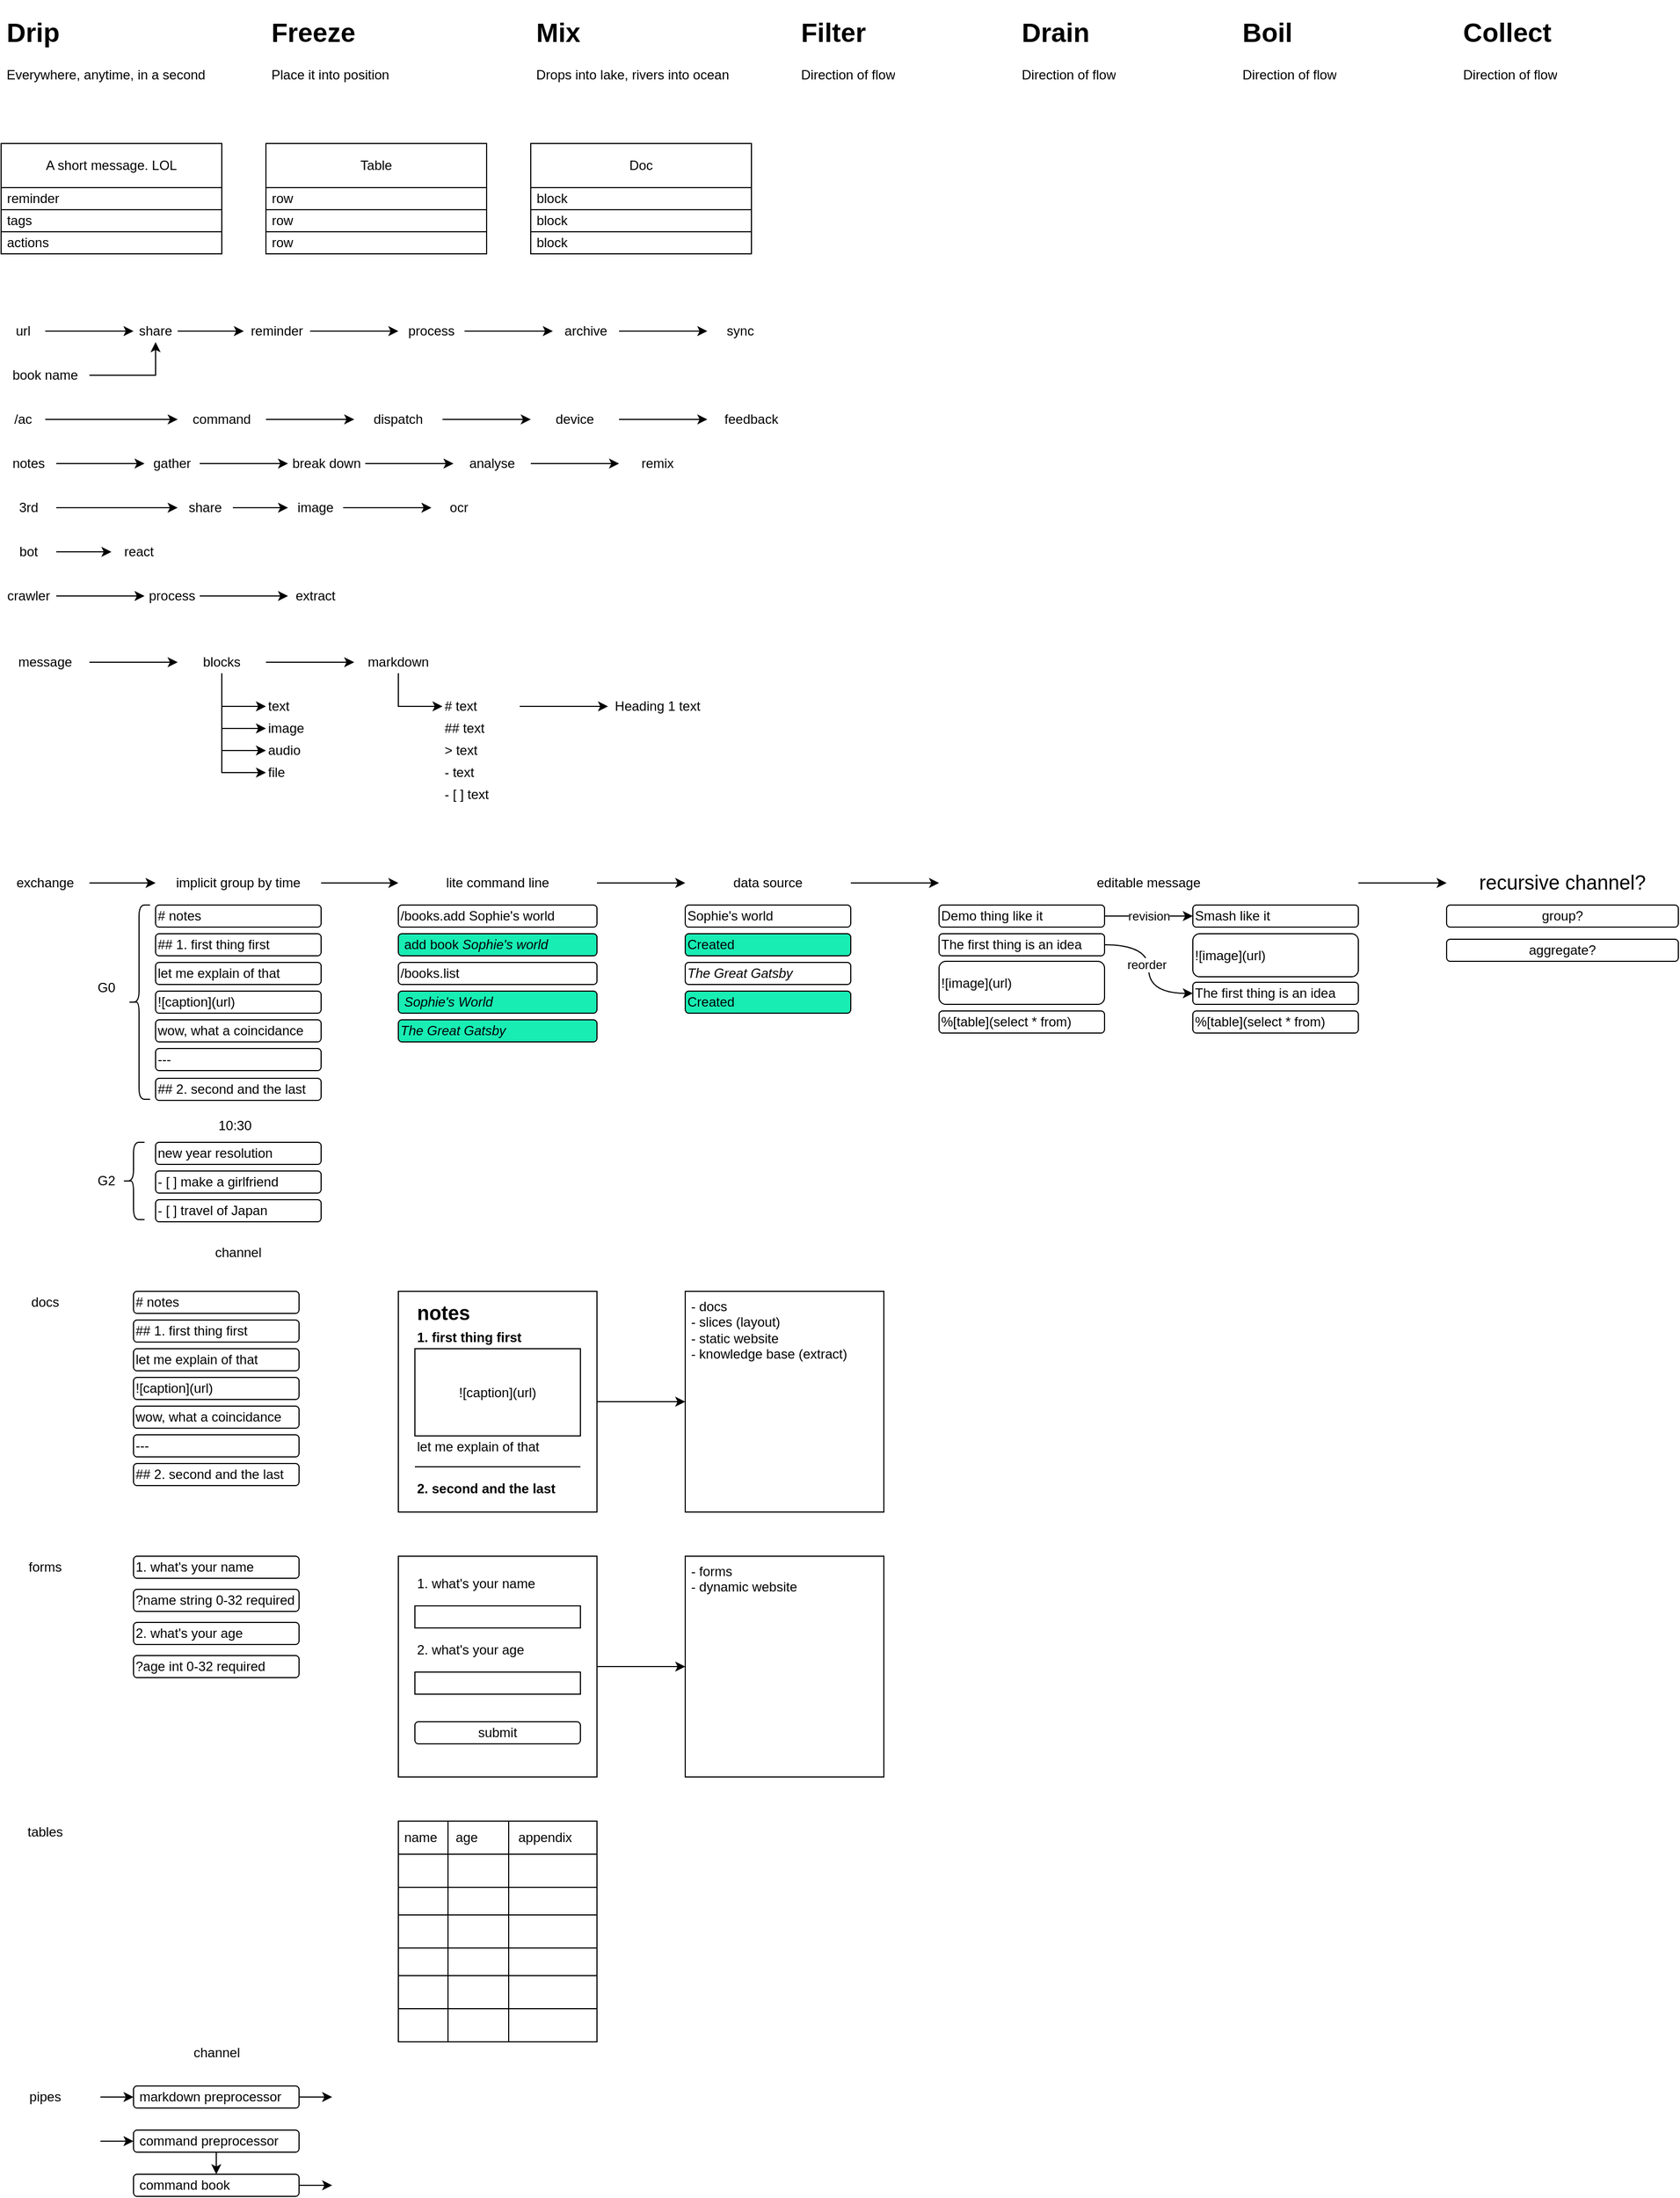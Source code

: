 <mxfile version="14.4.7" type="github">
  <diagram id="smtT8wupvltv7x-k8p_4" name="Page-1">
    <mxGraphModel dx="871" dy="509" grid="1" gridSize="10" guides="1" tooltips="1" connect="1" arrows="1" fold="1" page="0" pageScale="1" pageWidth="850" pageHeight="1100" math="0" shadow="0">
      <root>
        <mxCell id="0" />
        <mxCell id="1" parent="0" />
        <mxCell id="euIUzY9tBhmxN2oQmPMZ-3" value="&lt;h1&gt;Drip&lt;/h1&gt;&lt;p&gt;Everywhere, anytime, in a second&lt;/p&gt;" style="text;html=1;strokeColor=none;fillColor=none;spacing=5;spacingTop=-20;whiteSpace=wrap;overflow=hidden;rounded=0;" parent="1" vertex="1">
          <mxGeometry x="40" y="40" width="190" height="70" as="geometry" />
        </mxCell>
        <mxCell id="euIUzY9tBhmxN2oQmPMZ-4" value="A short message. LOL" style="rounded=0;whiteSpace=wrap;html=1;" parent="1" vertex="1">
          <mxGeometry x="40" y="160" width="200" height="40" as="geometry" />
        </mxCell>
        <mxCell id="euIUzY9tBhmxN2oQmPMZ-5" value="&amp;nbsp;reminder" style="rounded=0;whiteSpace=wrap;html=1;align=left;" parent="1" vertex="1">
          <mxGeometry x="40" y="200" width="200" height="20" as="geometry" />
        </mxCell>
        <mxCell id="euIUzY9tBhmxN2oQmPMZ-6" value="&amp;nbsp;tags" style="rounded=0;whiteSpace=wrap;html=1;align=left;" parent="1" vertex="1">
          <mxGeometry x="40" y="220" width="200" height="20" as="geometry" />
        </mxCell>
        <mxCell id="euIUzY9tBhmxN2oQmPMZ-7" value="&amp;nbsp;actions" style="rounded=0;whiteSpace=wrap;html=1;align=left;" parent="1" vertex="1">
          <mxGeometry x="40" y="240" width="200" height="20" as="geometry" />
        </mxCell>
        <mxCell id="euIUzY9tBhmxN2oQmPMZ-8" value="&lt;h1&gt;Freeze&lt;/h1&gt;&lt;p&gt;Place it into position&lt;/p&gt;" style="text;html=1;strokeColor=none;fillColor=none;spacing=5;spacingTop=-20;whiteSpace=wrap;overflow=hidden;rounded=0;" parent="1" vertex="1">
          <mxGeometry x="280" y="40" width="190" height="70" as="geometry" />
        </mxCell>
        <mxCell id="euIUzY9tBhmxN2oQmPMZ-9" value="Table" style="rounded=0;whiteSpace=wrap;html=1;" parent="1" vertex="1">
          <mxGeometry x="280" y="160" width="200" height="40" as="geometry" />
        </mxCell>
        <mxCell id="euIUzY9tBhmxN2oQmPMZ-10" value="&amp;nbsp;row" style="rounded=0;whiteSpace=wrap;html=1;align=left;" parent="1" vertex="1">
          <mxGeometry x="280" y="200" width="200" height="20" as="geometry" />
        </mxCell>
        <mxCell id="euIUzY9tBhmxN2oQmPMZ-11" value="&amp;nbsp;row" style="rounded=0;whiteSpace=wrap;html=1;align=left;" parent="1" vertex="1">
          <mxGeometry x="280" y="220" width="200" height="20" as="geometry" />
        </mxCell>
        <mxCell id="euIUzY9tBhmxN2oQmPMZ-12" value="&amp;nbsp;row" style="rounded=0;whiteSpace=wrap;html=1;align=left;" parent="1" vertex="1">
          <mxGeometry x="280" y="240" width="200" height="20" as="geometry" />
        </mxCell>
        <mxCell id="euIUzY9tBhmxN2oQmPMZ-13" value="&lt;h1&gt;Mix&lt;/h1&gt;&lt;p&gt;Drops into lake, rivers into ocean&lt;/p&gt;" style="text;html=1;strokeColor=none;fillColor=none;spacing=5;spacingTop=-20;whiteSpace=wrap;overflow=hidden;rounded=0;" parent="1" vertex="1">
          <mxGeometry x="520" y="40" width="190" height="70" as="geometry" />
        </mxCell>
        <mxCell id="euIUzY9tBhmxN2oQmPMZ-14" value="Doc" style="rounded=0;whiteSpace=wrap;html=1;" parent="1" vertex="1">
          <mxGeometry x="520" y="160" width="200" height="40" as="geometry" />
        </mxCell>
        <mxCell id="euIUzY9tBhmxN2oQmPMZ-15" value="&amp;nbsp;block" style="rounded=0;whiteSpace=wrap;html=1;align=left;" parent="1" vertex="1">
          <mxGeometry x="520" y="200" width="200" height="20" as="geometry" />
        </mxCell>
        <mxCell id="euIUzY9tBhmxN2oQmPMZ-16" value="&amp;nbsp;block" style="rounded=0;whiteSpace=wrap;html=1;align=left;" parent="1" vertex="1">
          <mxGeometry x="520" y="220" width="200" height="20" as="geometry" />
        </mxCell>
        <mxCell id="euIUzY9tBhmxN2oQmPMZ-17" value="&amp;nbsp;block" style="rounded=0;whiteSpace=wrap;html=1;align=left;" parent="1" vertex="1">
          <mxGeometry x="520" y="240" width="200" height="20" as="geometry" />
        </mxCell>
        <mxCell id="euIUzY9tBhmxN2oQmPMZ-18" value="&lt;h1&gt;Filter&lt;/h1&gt;&lt;p&gt;Direction of flow&lt;/p&gt;" style="text;html=1;strokeColor=none;fillColor=none;spacing=5;spacingTop=-20;whiteSpace=wrap;overflow=hidden;rounded=0;" parent="1" vertex="1">
          <mxGeometry x="760" y="40" width="190" height="70" as="geometry" />
        </mxCell>
        <mxCell id="euIUzY9tBhmxN2oQmPMZ-19" value="&lt;h1&gt;Boil&lt;/h1&gt;&lt;p&gt;Direction of flow&lt;/p&gt;" style="text;html=1;strokeColor=none;fillColor=none;spacing=5;spacingTop=-20;whiteSpace=wrap;overflow=hidden;rounded=0;" parent="1" vertex="1">
          <mxGeometry x="1160" y="40" width="190" height="70" as="geometry" />
        </mxCell>
        <mxCell id="euIUzY9tBhmxN2oQmPMZ-21" value="&lt;h1&gt;Collect&lt;/h1&gt;&lt;p&gt;Direction of flow&lt;/p&gt;" style="text;html=1;strokeColor=none;fillColor=none;spacing=5;spacingTop=-20;whiteSpace=wrap;overflow=hidden;rounded=0;" parent="1" vertex="1">
          <mxGeometry x="1360" y="40" width="190" height="70" as="geometry" />
        </mxCell>
        <mxCell id="euIUzY9tBhmxN2oQmPMZ-22" value="&lt;h1&gt;Drain&lt;/h1&gt;&lt;p&gt;Direction of flow&lt;/p&gt;" style="text;html=1;strokeColor=none;fillColor=none;spacing=5;spacingTop=-20;whiteSpace=wrap;overflow=hidden;rounded=0;" parent="1" vertex="1">
          <mxGeometry x="960" y="40" width="190" height="70" as="geometry" />
        </mxCell>
        <mxCell id="euIUzY9tBhmxN2oQmPMZ-25" value="" style="edgeStyle=orthogonalEdgeStyle;rounded=0;orthogonalLoop=1;jettySize=auto;html=1;" parent="1" source="euIUzY9tBhmxN2oQmPMZ-23" target="euIUzY9tBhmxN2oQmPMZ-24" edge="1">
          <mxGeometry relative="1" as="geometry" />
        </mxCell>
        <mxCell id="euIUzY9tBhmxN2oQmPMZ-23" value="url" style="text;html=1;strokeColor=none;fillColor=none;align=center;verticalAlign=middle;whiteSpace=wrap;rounded=0;" parent="1" vertex="1">
          <mxGeometry x="40" y="320" width="40" height="20" as="geometry" />
        </mxCell>
        <mxCell id="euIUzY9tBhmxN2oQmPMZ-27" value="" style="edgeStyle=orthogonalEdgeStyle;rounded=0;orthogonalLoop=1;jettySize=auto;html=1;" parent="1" source="euIUzY9tBhmxN2oQmPMZ-24" target="euIUzY9tBhmxN2oQmPMZ-26" edge="1">
          <mxGeometry relative="1" as="geometry" />
        </mxCell>
        <mxCell id="euIUzY9tBhmxN2oQmPMZ-24" value="share" style="text;html=1;strokeColor=none;fillColor=none;align=center;verticalAlign=middle;whiteSpace=wrap;rounded=0;" parent="1" vertex="1">
          <mxGeometry x="160" y="320" width="40" height="20" as="geometry" />
        </mxCell>
        <mxCell id="euIUzY9tBhmxN2oQmPMZ-31" value="" style="edgeStyle=orthogonalEdgeStyle;rounded=0;orthogonalLoop=1;jettySize=auto;html=1;" parent="1" source="euIUzY9tBhmxN2oQmPMZ-26" target="euIUzY9tBhmxN2oQmPMZ-30" edge="1">
          <mxGeometry relative="1" as="geometry" />
        </mxCell>
        <mxCell id="euIUzY9tBhmxN2oQmPMZ-26" value="reminder" style="text;html=1;strokeColor=none;fillColor=none;align=center;verticalAlign=middle;whiteSpace=wrap;rounded=0;" parent="1" vertex="1">
          <mxGeometry x="260" y="320" width="60" height="20" as="geometry" />
        </mxCell>
        <mxCell id="euIUzY9tBhmxN2oQmPMZ-33" value="" style="edgeStyle=orthogonalEdgeStyle;rounded=0;orthogonalLoop=1;jettySize=auto;html=1;" parent="1" source="euIUzY9tBhmxN2oQmPMZ-30" target="euIUzY9tBhmxN2oQmPMZ-32" edge="1">
          <mxGeometry relative="1" as="geometry" />
        </mxCell>
        <mxCell id="euIUzY9tBhmxN2oQmPMZ-30" value="process" style="text;html=1;strokeColor=none;fillColor=none;align=center;verticalAlign=middle;whiteSpace=wrap;rounded=0;" parent="1" vertex="1">
          <mxGeometry x="400" y="320" width="60" height="20" as="geometry" />
        </mxCell>
        <mxCell id="euIUzY9tBhmxN2oQmPMZ-35" value="" style="edgeStyle=orthogonalEdgeStyle;rounded=0;orthogonalLoop=1;jettySize=auto;html=1;" parent="1" source="euIUzY9tBhmxN2oQmPMZ-32" target="euIUzY9tBhmxN2oQmPMZ-34" edge="1">
          <mxGeometry relative="1" as="geometry" />
        </mxCell>
        <mxCell id="euIUzY9tBhmxN2oQmPMZ-32" value="archive" style="text;html=1;strokeColor=none;fillColor=none;align=center;verticalAlign=middle;whiteSpace=wrap;rounded=0;" parent="1" vertex="1">
          <mxGeometry x="540" y="320" width="60" height="20" as="geometry" />
        </mxCell>
        <mxCell id="euIUzY9tBhmxN2oQmPMZ-34" value="sync" style="text;html=1;strokeColor=none;fillColor=none;align=center;verticalAlign=middle;whiteSpace=wrap;rounded=0;" parent="1" vertex="1">
          <mxGeometry x="680" y="320" width="60" height="20" as="geometry" />
        </mxCell>
        <mxCell id="euIUzY9tBhmxN2oQmPMZ-37" value="" style="edgeStyle=orthogonalEdgeStyle;rounded=0;orthogonalLoop=1;jettySize=auto;html=1;" parent="1" source="euIUzY9tBhmxN2oQmPMZ-36" target="euIUzY9tBhmxN2oQmPMZ-24" edge="1">
          <mxGeometry relative="1" as="geometry" />
        </mxCell>
        <mxCell id="euIUzY9tBhmxN2oQmPMZ-36" value="book name" style="text;html=1;strokeColor=none;fillColor=none;align=center;verticalAlign=middle;whiteSpace=wrap;rounded=0;" parent="1" vertex="1">
          <mxGeometry x="40" y="360" width="80" height="20" as="geometry" />
        </mxCell>
        <mxCell id="euIUzY9tBhmxN2oQmPMZ-40" value="" style="edgeStyle=orthogonalEdgeStyle;rounded=0;orthogonalLoop=1;jettySize=auto;html=1;" parent="1" source="euIUzY9tBhmxN2oQmPMZ-38" target="euIUzY9tBhmxN2oQmPMZ-39" edge="1">
          <mxGeometry relative="1" as="geometry" />
        </mxCell>
        <mxCell id="euIUzY9tBhmxN2oQmPMZ-38" value="/ac" style="text;html=1;strokeColor=none;fillColor=none;align=center;verticalAlign=middle;whiteSpace=wrap;rounded=0;" parent="1" vertex="1">
          <mxGeometry x="40" y="400" width="40" height="20" as="geometry" />
        </mxCell>
        <mxCell id="euIUzY9tBhmxN2oQmPMZ-42" value="" style="edgeStyle=orthogonalEdgeStyle;rounded=0;orthogonalLoop=1;jettySize=auto;html=1;" parent="1" source="euIUzY9tBhmxN2oQmPMZ-39" target="euIUzY9tBhmxN2oQmPMZ-41" edge="1">
          <mxGeometry relative="1" as="geometry" />
        </mxCell>
        <mxCell id="euIUzY9tBhmxN2oQmPMZ-39" value="command" style="text;html=1;strokeColor=none;fillColor=none;align=center;verticalAlign=middle;whiteSpace=wrap;rounded=0;" parent="1" vertex="1">
          <mxGeometry x="200" y="400" width="80" height="20" as="geometry" />
        </mxCell>
        <mxCell id="euIUzY9tBhmxN2oQmPMZ-44" value="" style="edgeStyle=orthogonalEdgeStyle;rounded=0;orthogonalLoop=1;jettySize=auto;html=1;" parent="1" source="euIUzY9tBhmxN2oQmPMZ-41" target="euIUzY9tBhmxN2oQmPMZ-43" edge="1">
          <mxGeometry relative="1" as="geometry" />
        </mxCell>
        <mxCell id="euIUzY9tBhmxN2oQmPMZ-41" value="dispatch" style="text;html=1;strokeColor=none;fillColor=none;align=center;verticalAlign=middle;whiteSpace=wrap;rounded=0;" parent="1" vertex="1">
          <mxGeometry x="360" y="400" width="80" height="20" as="geometry" />
        </mxCell>
        <mxCell id="euIUzY9tBhmxN2oQmPMZ-46" value="" style="edgeStyle=orthogonalEdgeStyle;rounded=0;orthogonalLoop=1;jettySize=auto;html=1;" parent="1" source="euIUzY9tBhmxN2oQmPMZ-43" target="euIUzY9tBhmxN2oQmPMZ-45" edge="1">
          <mxGeometry relative="1" as="geometry" />
        </mxCell>
        <mxCell id="euIUzY9tBhmxN2oQmPMZ-43" value="device" style="text;html=1;strokeColor=none;fillColor=none;align=center;verticalAlign=middle;whiteSpace=wrap;rounded=0;" parent="1" vertex="1">
          <mxGeometry x="520" y="400" width="80" height="20" as="geometry" />
        </mxCell>
        <mxCell id="euIUzY9tBhmxN2oQmPMZ-45" value="feedback" style="text;html=1;strokeColor=none;fillColor=none;align=center;verticalAlign=middle;whiteSpace=wrap;rounded=0;" parent="1" vertex="1">
          <mxGeometry x="680" y="400" width="80" height="20" as="geometry" />
        </mxCell>
        <mxCell id="euIUzY9tBhmxN2oQmPMZ-49" value="" style="edgeStyle=orthogonalEdgeStyle;rounded=0;orthogonalLoop=1;jettySize=auto;html=1;" parent="1" source="euIUzY9tBhmxN2oQmPMZ-47" target="euIUzY9tBhmxN2oQmPMZ-48" edge="1">
          <mxGeometry relative="1" as="geometry" />
        </mxCell>
        <mxCell id="euIUzY9tBhmxN2oQmPMZ-47" value="notes" style="text;html=1;strokeColor=none;fillColor=none;align=center;verticalAlign=middle;whiteSpace=wrap;rounded=0;" parent="1" vertex="1">
          <mxGeometry x="40" y="440" width="50" height="20" as="geometry" />
        </mxCell>
        <mxCell id="euIUzY9tBhmxN2oQmPMZ-51" value="" style="edgeStyle=orthogonalEdgeStyle;rounded=0;orthogonalLoop=1;jettySize=auto;html=1;" parent="1" source="euIUzY9tBhmxN2oQmPMZ-48" target="euIUzY9tBhmxN2oQmPMZ-50" edge="1">
          <mxGeometry relative="1" as="geometry" />
        </mxCell>
        <mxCell id="euIUzY9tBhmxN2oQmPMZ-48" value="gather" style="text;html=1;strokeColor=none;fillColor=none;align=center;verticalAlign=middle;whiteSpace=wrap;rounded=0;" parent="1" vertex="1">
          <mxGeometry x="170" y="440" width="50" height="20" as="geometry" />
        </mxCell>
        <mxCell id="euIUzY9tBhmxN2oQmPMZ-53" value="" style="edgeStyle=orthogonalEdgeStyle;rounded=0;orthogonalLoop=1;jettySize=auto;html=1;" parent="1" source="euIUzY9tBhmxN2oQmPMZ-50" target="euIUzY9tBhmxN2oQmPMZ-52" edge="1">
          <mxGeometry relative="1" as="geometry" />
        </mxCell>
        <mxCell id="euIUzY9tBhmxN2oQmPMZ-50" value="break down" style="text;html=1;strokeColor=none;fillColor=none;align=center;verticalAlign=middle;whiteSpace=wrap;rounded=0;" parent="1" vertex="1">
          <mxGeometry x="300" y="440" width="70" height="20" as="geometry" />
        </mxCell>
        <mxCell id="euIUzY9tBhmxN2oQmPMZ-55" value="" style="edgeStyle=orthogonalEdgeStyle;rounded=0;orthogonalLoop=1;jettySize=auto;html=1;" parent="1" source="euIUzY9tBhmxN2oQmPMZ-52" target="euIUzY9tBhmxN2oQmPMZ-54" edge="1">
          <mxGeometry relative="1" as="geometry" />
        </mxCell>
        <mxCell id="euIUzY9tBhmxN2oQmPMZ-52" value="analyse" style="text;html=1;strokeColor=none;fillColor=none;align=center;verticalAlign=middle;whiteSpace=wrap;rounded=0;" parent="1" vertex="1">
          <mxGeometry x="450" y="440" width="70" height="20" as="geometry" />
        </mxCell>
        <mxCell id="euIUzY9tBhmxN2oQmPMZ-54" value="remix" style="text;html=1;strokeColor=none;fillColor=none;align=center;verticalAlign=middle;whiteSpace=wrap;rounded=0;" parent="1" vertex="1">
          <mxGeometry x="600" y="440" width="70" height="20" as="geometry" />
        </mxCell>
        <mxCell id="euIUzY9tBhmxN2oQmPMZ-58" value="" style="edgeStyle=orthogonalEdgeStyle;rounded=0;orthogonalLoop=1;jettySize=auto;html=1;" parent="1" source="euIUzY9tBhmxN2oQmPMZ-56" target="euIUzY9tBhmxN2oQmPMZ-57" edge="1">
          <mxGeometry relative="1" as="geometry" />
        </mxCell>
        <mxCell id="euIUzY9tBhmxN2oQmPMZ-56" value="3rd" style="text;html=1;strokeColor=none;fillColor=none;align=center;verticalAlign=middle;whiteSpace=wrap;rounded=0;" parent="1" vertex="1">
          <mxGeometry x="40" y="480" width="50" height="20" as="geometry" />
        </mxCell>
        <mxCell id="euIUzY9tBhmxN2oQmPMZ-60" value="" style="edgeStyle=orthogonalEdgeStyle;rounded=0;orthogonalLoop=1;jettySize=auto;html=1;" parent="1" source="euIUzY9tBhmxN2oQmPMZ-57" target="euIUzY9tBhmxN2oQmPMZ-59" edge="1">
          <mxGeometry relative="1" as="geometry" />
        </mxCell>
        <mxCell id="euIUzY9tBhmxN2oQmPMZ-57" value="share" style="text;html=1;strokeColor=none;fillColor=none;align=center;verticalAlign=middle;whiteSpace=wrap;rounded=0;" parent="1" vertex="1">
          <mxGeometry x="200" y="480" width="50" height="20" as="geometry" />
        </mxCell>
        <mxCell id="euIUzY9tBhmxN2oQmPMZ-62" value="" style="edgeStyle=orthogonalEdgeStyle;rounded=0;orthogonalLoop=1;jettySize=auto;html=1;" parent="1" source="euIUzY9tBhmxN2oQmPMZ-59" target="euIUzY9tBhmxN2oQmPMZ-61" edge="1">
          <mxGeometry relative="1" as="geometry" />
        </mxCell>
        <mxCell id="euIUzY9tBhmxN2oQmPMZ-59" value="image" style="text;html=1;strokeColor=none;fillColor=none;align=center;verticalAlign=middle;whiteSpace=wrap;rounded=0;" parent="1" vertex="1">
          <mxGeometry x="300" y="480" width="50" height="20" as="geometry" />
        </mxCell>
        <mxCell id="euIUzY9tBhmxN2oQmPMZ-61" value="ocr" style="text;html=1;strokeColor=none;fillColor=none;align=center;verticalAlign=middle;whiteSpace=wrap;rounded=0;" parent="1" vertex="1">
          <mxGeometry x="430" y="480" width="50" height="20" as="geometry" />
        </mxCell>
        <mxCell id="euIUzY9tBhmxN2oQmPMZ-67" value="" style="edgeStyle=orthogonalEdgeStyle;rounded=0;orthogonalLoop=1;jettySize=auto;html=1;" parent="1" source="euIUzY9tBhmxN2oQmPMZ-63" target="euIUzY9tBhmxN2oQmPMZ-66" edge="1">
          <mxGeometry relative="1" as="geometry" />
        </mxCell>
        <mxCell id="euIUzY9tBhmxN2oQmPMZ-63" value="bot" style="text;html=1;strokeColor=none;fillColor=none;align=center;verticalAlign=middle;whiteSpace=wrap;rounded=0;" parent="1" vertex="1">
          <mxGeometry x="40" y="520" width="50" height="20" as="geometry" />
        </mxCell>
        <mxCell id="euIUzY9tBhmxN2oQmPMZ-66" value="react" style="text;html=1;strokeColor=none;fillColor=none;align=center;verticalAlign=middle;whiteSpace=wrap;rounded=0;" parent="1" vertex="1">
          <mxGeometry x="140" y="520" width="50" height="20" as="geometry" />
        </mxCell>
        <mxCell id="euIUzY9tBhmxN2oQmPMZ-73" value="" style="edgeStyle=orthogonalEdgeStyle;rounded=0;orthogonalLoop=1;jettySize=auto;html=1;" parent="1" source="euIUzY9tBhmxN2oQmPMZ-71" target="euIUzY9tBhmxN2oQmPMZ-72" edge="1">
          <mxGeometry relative="1" as="geometry" />
        </mxCell>
        <mxCell id="euIUzY9tBhmxN2oQmPMZ-71" value="crawler" style="text;html=1;strokeColor=none;fillColor=none;align=center;verticalAlign=middle;whiteSpace=wrap;rounded=0;" parent="1" vertex="1">
          <mxGeometry x="40" y="560" width="50" height="20" as="geometry" />
        </mxCell>
        <mxCell id="euIUzY9tBhmxN2oQmPMZ-75" value="" style="edgeStyle=orthogonalEdgeStyle;rounded=0;orthogonalLoop=1;jettySize=auto;html=1;" parent="1" source="euIUzY9tBhmxN2oQmPMZ-72" target="euIUzY9tBhmxN2oQmPMZ-74" edge="1">
          <mxGeometry relative="1" as="geometry" />
        </mxCell>
        <mxCell id="euIUzY9tBhmxN2oQmPMZ-72" value="process" style="text;html=1;strokeColor=none;fillColor=none;align=center;verticalAlign=middle;whiteSpace=wrap;rounded=0;" parent="1" vertex="1">
          <mxGeometry x="170" y="560" width="50" height="20" as="geometry" />
        </mxCell>
        <mxCell id="euIUzY9tBhmxN2oQmPMZ-74" value="extract" style="text;html=1;strokeColor=none;fillColor=none;align=center;verticalAlign=middle;whiteSpace=wrap;rounded=0;" parent="1" vertex="1">
          <mxGeometry x="300" y="560" width="50" height="20" as="geometry" />
        </mxCell>
        <mxCell id="hIb05p2mT3cbretoBD5p-4" value="" style="edgeStyle=orthogonalEdgeStyle;rounded=0;orthogonalLoop=1;jettySize=auto;html=1;" edge="1" parent="1" source="hIb05p2mT3cbretoBD5p-1" target="hIb05p2mT3cbretoBD5p-3">
          <mxGeometry relative="1" as="geometry" />
        </mxCell>
        <mxCell id="hIb05p2mT3cbretoBD5p-1" value="message" style="text;html=1;strokeColor=none;fillColor=none;align=center;verticalAlign=middle;whiteSpace=wrap;rounded=0;" vertex="1" parent="1">
          <mxGeometry x="40" y="620" width="80" height="20" as="geometry" />
        </mxCell>
        <mxCell id="hIb05p2mT3cbretoBD5p-8" value="" style="edgeStyle=orthogonalEdgeStyle;rounded=0;orthogonalLoop=1;jettySize=auto;html=1;" edge="1" parent="1" source="hIb05p2mT3cbretoBD5p-3" target="hIb05p2mT3cbretoBD5p-7">
          <mxGeometry relative="1" as="geometry" />
        </mxCell>
        <mxCell id="hIb05p2mT3cbretoBD5p-14" style="edgeStyle=orthogonalEdgeStyle;rounded=0;orthogonalLoop=1;jettySize=auto;html=1;exitX=0.5;exitY=1;exitDx=0;exitDy=0;entryX=0;entryY=0.5;entryDx=0;entryDy=0;" edge="1" parent="1" source="hIb05p2mT3cbretoBD5p-3" target="hIb05p2mT3cbretoBD5p-5">
          <mxGeometry relative="1" as="geometry" />
        </mxCell>
        <mxCell id="hIb05p2mT3cbretoBD5p-15" style="edgeStyle=orthogonalEdgeStyle;rounded=0;orthogonalLoop=1;jettySize=auto;html=1;exitX=0.5;exitY=1;exitDx=0;exitDy=0;entryX=0;entryY=0.5;entryDx=0;entryDy=0;" edge="1" parent="1" source="hIb05p2mT3cbretoBD5p-3" target="hIb05p2mT3cbretoBD5p-13">
          <mxGeometry relative="1" as="geometry" />
        </mxCell>
        <mxCell id="hIb05p2mT3cbretoBD5p-18" style="edgeStyle=orthogonalEdgeStyle;rounded=0;orthogonalLoop=1;jettySize=auto;html=1;exitX=0.5;exitY=1;exitDx=0;exitDy=0;entryX=0;entryY=0.5;entryDx=0;entryDy=0;" edge="1" parent="1" source="hIb05p2mT3cbretoBD5p-3" target="hIb05p2mT3cbretoBD5p-16">
          <mxGeometry relative="1" as="geometry" />
        </mxCell>
        <mxCell id="hIb05p2mT3cbretoBD5p-19" style="edgeStyle=orthogonalEdgeStyle;rounded=0;orthogonalLoop=1;jettySize=auto;html=1;exitX=0.5;exitY=1;exitDx=0;exitDy=0;entryX=0;entryY=0.5;entryDx=0;entryDy=0;" edge="1" parent="1" source="hIb05p2mT3cbretoBD5p-3" target="hIb05p2mT3cbretoBD5p-17">
          <mxGeometry relative="1" as="geometry" />
        </mxCell>
        <mxCell id="hIb05p2mT3cbretoBD5p-3" value="blocks" style="text;html=1;strokeColor=none;fillColor=none;align=center;verticalAlign=middle;whiteSpace=wrap;rounded=0;" vertex="1" parent="1">
          <mxGeometry x="200" y="620" width="80" height="20" as="geometry" />
        </mxCell>
        <mxCell id="hIb05p2mT3cbretoBD5p-5" value="text" style="text;html=1;strokeColor=none;fillColor=none;align=left;verticalAlign=middle;whiteSpace=wrap;rounded=0;" vertex="1" parent="1">
          <mxGeometry x="280" y="660" width="80" height="20" as="geometry" />
        </mxCell>
        <mxCell id="hIb05p2mT3cbretoBD5p-20" style="edgeStyle=orthogonalEdgeStyle;rounded=0;orthogonalLoop=1;jettySize=auto;html=1;exitX=0.5;exitY=1;exitDx=0;exitDy=0;entryX=0;entryY=0.5;entryDx=0;entryDy=0;" edge="1" parent="1" source="hIb05p2mT3cbretoBD5p-7" target="hIb05p2mT3cbretoBD5p-9">
          <mxGeometry relative="1" as="geometry" />
        </mxCell>
        <mxCell id="hIb05p2mT3cbretoBD5p-7" value="markdown" style="text;html=1;strokeColor=none;fillColor=none;align=center;verticalAlign=middle;whiteSpace=wrap;rounded=0;" vertex="1" parent="1">
          <mxGeometry x="360" y="620" width="80" height="20" as="geometry" />
        </mxCell>
        <mxCell id="hIb05p2mT3cbretoBD5p-12" value="" style="edgeStyle=orthogonalEdgeStyle;rounded=0;orthogonalLoop=1;jettySize=auto;html=1;" edge="1" parent="1" source="hIb05p2mT3cbretoBD5p-9" target="hIb05p2mT3cbretoBD5p-11">
          <mxGeometry relative="1" as="geometry" />
        </mxCell>
        <mxCell id="hIb05p2mT3cbretoBD5p-11" value="Heading 1 text" style="text;html=1;strokeColor=none;fillColor=none;align=center;verticalAlign=middle;whiteSpace=wrap;rounded=0;" vertex="1" parent="1">
          <mxGeometry x="590" y="660" width="90" height="20" as="geometry" />
        </mxCell>
        <mxCell id="hIb05p2mT3cbretoBD5p-13" value="image" style="text;html=1;strokeColor=none;fillColor=none;align=left;verticalAlign=middle;whiteSpace=wrap;rounded=0;" vertex="1" parent="1">
          <mxGeometry x="280" y="680" width="80" height="20" as="geometry" />
        </mxCell>
        <mxCell id="hIb05p2mT3cbretoBD5p-16" value="audio" style="text;html=1;strokeColor=none;fillColor=none;align=left;verticalAlign=middle;whiteSpace=wrap;rounded=0;" vertex="1" parent="1">
          <mxGeometry x="280" y="700" width="80" height="20" as="geometry" />
        </mxCell>
        <mxCell id="hIb05p2mT3cbretoBD5p-17" value="file" style="text;html=1;strokeColor=none;fillColor=none;align=left;verticalAlign=middle;whiteSpace=wrap;rounded=0;" vertex="1" parent="1">
          <mxGeometry x="280" y="720" width="80" height="20" as="geometry" />
        </mxCell>
        <mxCell id="hIb05p2mT3cbretoBD5p-9" value="# text" style="text;html=1;strokeColor=none;fillColor=none;align=left;verticalAlign=middle;whiteSpace=wrap;rounded=0;" vertex="1" parent="1">
          <mxGeometry x="440" y="660" width="70" height="20" as="geometry" />
        </mxCell>
        <mxCell id="hIb05p2mT3cbretoBD5p-21" value="## text" style="text;html=1;strokeColor=none;fillColor=none;align=left;verticalAlign=middle;whiteSpace=wrap;rounded=0;" vertex="1" parent="1">
          <mxGeometry x="440" y="680" width="70" height="20" as="geometry" />
        </mxCell>
        <mxCell id="hIb05p2mT3cbretoBD5p-22" value="&amp;gt; text" style="text;html=1;strokeColor=none;fillColor=none;align=left;verticalAlign=middle;whiteSpace=wrap;rounded=0;" vertex="1" parent="1">
          <mxGeometry x="440" y="700" width="70" height="20" as="geometry" />
        </mxCell>
        <mxCell id="hIb05p2mT3cbretoBD5p-23" value="- text" style="text;html=1;strokeColor=none;fillColor=none;align=left;verticalAlign=middle;whiteSpace=wrap;rounded=0;" vertex="1" parent="1">
          <mxGeometry x="440" y="720" width="70" height="20" as="geometry" />
        </mxCell>
        <mxCell id="hIb05p2mT3cbretoBD5p-24" value="- [ ] text" style="text;html=1;strokeColor=none;fillColor=none;align=left;verticalAlign=middle;whiteSpace=wrap;rounded=0;" vertex="1" parent="1">
          <mxGeometry x="440" y="740" width="70" height="20" as="geometry" />
        </mxCell>
        <mxCell id="hIb05p2mT3cbretoBD5p-28" value="" style="edgeStyle=orthogonalEdgeStyle;rounded=0;orthogonalLoop=1;jettySize=auto;html=1;" edge="1" parent="1" source="hIb05p2mT3cbretoBD5p-26" target="hIb05p2mT3cbretoBD5p-27">
          <mxGeometry relative="1" as="geometry" />
        </mxCell>
        <mxCell id="hIb05p2mT3cbretoBD5p-26" value="exchange" style="text;html=1;strokeColor=none;fillColor=none;align=center;verticalAlign=middle;whiteSpace=wrap;rounded=0;" vertex="1" parent="1">
          <mxGeometry x="40" y="820" width="80" height="20" as="geometry" />
        </mxCell>
        <mxCell id="hIb05p2mT3cbretoBD5p-51" value="" style="edgeStyle=orthogonalEdgeStyle;rounded=0;orthogonalLoop=1;jettySize=auto;html=1;" edge="1" parent="1" source="hIb05p2mT3cbretoBD5p-27" target="hIb05p2mT3cbretoBD5p-50">
          <mxGeometry relative="1" as="geometry" />
        </mxCell>
        <mxCell id="hIb05p2mT3cbretoBD5p-27" value="implicit group by time" style="text;html=1;strokeColor=none;fillColor=none;align=center;verticalAlign=middle;whiteSpace=wrap;rounded=0;" vertex="1" parent="1">
          <mxGeometry x="180" y="820" width="150" height="20" as="geometry" />
        </mxCell>
        <mxCell id="hIb05p2mT3cbretoBD5p-29" value="# notes" style="text;html=1;fillColor=none;align=left;verticalAlign=middle;whiteSpace=wrap;rounded=1;container=0;strokeColor=#000000;arcSize=16;absoluteArcSize=0;" vertex="1" parent="1">
          <mxGeometry x="180" y="850" width="150" height="20" as="geometry" />
        </mxCell>
        <mxCell id="hIb05p2mT3cbretoBD5p-30" value="## 1. first thing first" style="text;html=1;fillColor=none;align=left;verticalAlign=middle;whiteSpace=wrap;rounded=1;container=0;strokeColor=#000000;arcSize=16;absoluteArcSize=0;" vertex="1" parent="1">
          <mxGeometry x="180" y="876" width="150" height="20" as="geometry" />
        </mxCell>
        <mxCell id="hIb05p2mT3cbretoBD5p-31" value="let me explain of that" style="text;html=1;fillColor=none;align=left;verticalAlign=middle;whiteSpace=wrap;rounded=1;container=0;strokeColor=#000000;arcSize=16;absoluteArcSize=0;" vertex="1" parent="1">
          <mxGeometry x="180" y="902" width="150" height="20" as="geometry" />
        </mxCell>
        <mxCell id="hIb05p2mT3cbretoBD5p-32" value="![caption](url)" style="text;html=1;fillColor=none;align=left;verticalAlign=middle;whiteSpace=wrap;rounded=1;container=0;strokeColor=#000000;arcSize=16;absoluteArcSize=0;" vertex="1" parent="1">
          <mxGeometry x="180" y="928" width="150" height="20" as="geometry" />
        </mxCell>
        <mxCell id="hIb05p2mT3cbretoBD5p-33" value="wow, what a coincidance" style="text;html=1;fillColor=none;align=left;verticalAlign=middle;whiteSpace=wrap;rounded=1;container=0;strokeColor=#000000;arcSize=16;absoluteArcSize=0;" vertex="1" parent="1">
          <mxGeometry x="180" y="954" width="150" height="20" as="geometry" />
        </mxCell>
        <mxCell id="hIb05p2mT3cbretoBD5p-34" value="---" style="text;html=1;fillColor=none;align=left;verticalAlign=middle;whiteSpace=wrap;rounded=1;container=0;strokeColor=#000000;arcSize=16;absoluteArcSize=0;" vertex="1" parent="1">
          <mxGeometry x="180" y="980" width="150" height="20" as="geometry" />
        </mxCell>
        <mxCell id="hIb05p2mT3cbretoBD5p-36" value="new year resolution" style="text;html=1;fillColor=none;align=left;verticalAlign=middle;whiteSpace=wrap;rounded=1;container=0;strokeColor=#000000;arcSize=16;absoluteArcSize=0;" vertex="1" parent="1">
          <mxGeometry x="180" y="1065" width="150" height="20" as="geometry" />
        </mxCell>
        <mxCell id="hIb05p2mT3cbretoBD5p-37" value="10:30" style="text;html=1;strokeColor=none;fillColor=none;align=left;verticalAlign=middle;whiteSpace=wrap;rounded=0;" vertex="1" parent="1">
          <mxGeometry x="235" y="1040" width="40" height="20" as="geometry" />
        </mxCell>
        <mxCell id="hIb05p2mT3cbretoBD5p-38" value="- [ ] make a girlfriend" style="text;html=1;fillColor=none;align=left;verticalAlign=middle;whiteSpace=wrap;rounded=1;container=0;strokeColor=#000000;arcSize=16;absoluteArcSize=0;" vertex="1" parent="1">
          <mxGeometry x="180" y="1091" width="150" height="20" as="geometry" />
        </mxCell>
        <mxCell id="hIb05p2mT3cbretoBD5p-39" value="- [ ] travel of Japan" style="text;html=1;fillColor=none;align=left;verticalAlign=middle;whiteSpace=wrap;rounded=1;container=0;strokeColor=#000000;arcSize=16;absoluteArcSize=0;" vertex="1" parent="1">
          <mxGeometry x="180" y="1117" width="150" height="20" as="geometry" />
        </mxCell>
        <mxCell id="hIb05p2mT3cbretoBD5p-40" value="" style="shape=curlyBracket;whiteSpace=wrap;html=1;rounded=1;strokeColor=#000000;align=right;" vertex="1" parent="1">
          <mxGeometry x="155" y="850" width="20" height="176" as="geometry" />
        </mxCell>
        <mxCell id="hIb05p2mT3cbretoBD5p-41" value="G0" style="text;html=1;align=center;verticalAlign=middle;resizable=0;points=[];autosize=1;" vertex="1" parent="1">
          <mxGeometry x="120" y="915" width="30" height="20" as="geometry" />
        </mxCell>
        <mxCell id="hIb05p2mT3cbretoBD5p-42" value="" style="shape=curlyBracket;whiteSpace=wrap;html=1;rounded=1;strokeColor=#000000;align=right;" vertex="1" parent="1">
          <mxGeometry x="150" y="1065" width="20" height="70" as="geometry" />
        </mxCell>
        <mxCell id="hIb05p2mT3cbretoBD5p-43" value="G2" style="text;html=1;align=center;verticalAlign=middle;resizable=0;points=[];autosize=1;" vertex="1" parent="1">
          <mxGeometry x="120" y="1090" width="30" height="20" as="geometry" />
        </mxCell>
        <mxCell id="hIb05p2mT3cbretoBD5p-45" value="/books.add Sophie&#39;s world" style="text;html=1;fillColor=none;align=left;verticalAlign=middle;whiteSpace=wrap;rounded=1;container=0;strokeColor=#000000;arcSize=16;absoluteArcSize=0;" vertex="1" parent="1">
          <mxGeometry x="400" y="850" width="180" height="20" as="geometry" />
        </mxCell>
        <mxCell id="hIb05p2mT3cbretoBD5p-46" value="&amp;nbsp;add book&amp;nbsp;&lt;span style=&quot;text-align: right&quot;&gt;&lt;i&gt;Sophie&#39;s world&lt;/i&gt;&lt;/span&gt;" style="text;html=1;align=left;verticalAlign=middle;whiteSpace=wrap;rounded=1;container=0;strokeColor=#000000;arcSize=16;absoluteArcSize=0;fillColor=#18EDB4;" vertex="1" parent="1">
          <mxGeometry x="400" y="876" width="180" height="20" as="geometry" />
        </mxCell>
        <mxCell id="hIb05p2mT3cbretoBD5p-47" value="/books.list" style="text;html=1;fillColor=none;align=left;verticalAlign=middle;whiteSpace=wrap;rounded=1;container=0;strokeColor=#000000;arcSize=16;absoluteArcSize=0;" vertex="1" parent="1">
          <mxGeometry x="400" y="902" width="180" height="20" as="geometry" />
        </mxCell>
        <mxCell id="hIb05p2mT3cbretoBD5p-48" value="&amp;nbsp;&lt;span style=&quot;text-align: right&quot;&gt;&lt;i&gt;Sophie&#39;s World&lt;/i&gt;&lt;/span&gt;" style="text;html=1;align=left;verticalAlign=middle;whiteSpace=wrap;rounded=1;container=0;strokeColor=#000000;arcSize=16;absoluteArcSize=0;fillColor=#18EDB4;" vertex="1" parent="1">
          <mxGeometry x="400" y="928" width="180" height="20" as="geometry" />
        </mxCell>
        <mxCell id="hIb05p2mT3cbretoBD5p-49" value="The Great Gatsby" style="text;html=1;align=left;verticalAlign=middle;whiteSpace=wrap;rounded=1;container=0;strokeColor=#000000;arcSize=16;absoluteArcSize=0;fontStyle=2;fillColor=#18EDB4;" vertex="1" parent="1">
          <mxGeometry x="400" y="954" width="180" height="20" as="geometry" />
        </mxCell>
        <mxCell id="hIb05p2mT3cbretoBD5p-53" value="" style="edgeStyle=orthogonalEdgeStyle;rounded=0;orthogonalLoop=1;jettySize=auto;html=1;" edge="1" parent="1" source="hIb05p2mT3cbretoBD5p-50" target="hIb05p2mT3cbretoBD5p-52">
          <mxGeometry relative="1" as="geometry" />
        </mxCell>
        <mxCell id="hIb05p2mT3cbretoBD5p-50" value="lite command line" style="text;html=1;strokeColor=none;fillColor=none;align=center;verticalAlign=middle;whiteSpace=wrap;rounded=0;" vertex="1" parent="1">
          <mxGeometry x="400" y="820" width="180" height="20" as="geometry" />
        </mxCell>
        <mxCell id="hIb05p2mT3cbretoBD5p-65" value="" style="edgeStyle=orthogonalEdgeStyle;rounded=0;orthogonalLoop=1;jettySize=auto;html=1;" edge="1" parent="1" source="hIb05p2mT3cbretoBD5p-52" target="hIb05p2mT3cbretoBD5p-64">
          <mxGeometry relative="1" as="geometry" />
        </mxCell>
        <mxCell id="hIb05p2mT3cbretoBD5p-52" value="data source" style="text;html=1;strokeColor=none;fillColor=none;align=center;verticalAlign=middle;whiteSpace=wrap;rounded=0;" vertex="1" parent="1">
          <mxGeometry x="660" y="820" width="150" height="20" as="geometry" />
        </mxCell>
        <mxCell id="hIb05p2mT3cbretoBD5p-54" value="channel" style="text;html=1;strokeColor=none;fillColor=none;align=center;verticalAlign=middle;whiteSpace=wrap;rounded=0;" vertex="1" parent="1">
          <mxGeometry x="235" y="1155" width="40" height="20" as="geometry" />
        </mxCell>
        <mxCell id="hIb05p2mT3cbretoBD5p-55" value="&lt;span style=&quot;&quot;&gt;Sophie&#39;s world&lt;/span&gt;" style="text;html=1;fillColor=none;align=left;verticalAlign=middle;whiteSpace=wrap;rounded=1;container=0;strokeColor=#000000;arcSize=16;absoluteArcSize=0;" vertex="1" parent="1">
          <mxGeometry x="660" y="850" width="150" height="20" as="geometry" />
        </mxCell>
        <mxCell id="hIb05p2mT3cbretoBD5p-58" value="&lt;span style=&quot;&quot;&gt;Created&lt;/span&gt;" style="text;html=1;align=left;verticalAlign=middle;whiteSpace=wrap;rounded=1;container=0;strokeColor=#000000;arcSize=16;absoluteArcSize=0;fillColor=#18EDB4;" vertex="1" parent="1">
          <mxGeometry x="660" y="876" width="150" height="20" as="geometry" />
        </mxCell>
        <mxCell id="hIb05p2mT3cbretoBD5p-60" value="&lt;span style=&quot;font-style: italic&quot;&gt;The Great Gatsby&lt;/span&gt;" style="text;html=1;fillColor=none;align=left;verticalAlign=middle;whiteSpace=wrap;rounded=1;container=0;strokeColor=#000000;arcSize=16;absoluteArcSize=0;" vertex="1" parent="1">
          <mxGeometry x="660" y="902" width="150" height="20" as="geometry" />
        </mxCell>
        <mxCell id="hIb05p2mT3cbretoBD5p-61" value="&lt;span style=&quot;&quot;&gt;Created&lt;/span&gt;" style="text;html=1;align=left;verticalAlign=middle;whiteSpace=wrap;rounded=1;container=0;strokeColor=#000000;arcSize=16;absoluteArcSize=0;fillColor=#18EDB4;" vertex="1" parent="1">
          <mxGeometry x="660" y="928" width="150" height="20" as="geometry" />
        </mxCell>
        <mxCell id="hIb05p2mT3cbretoBD5p-144" value="" style="edgeStyle=orthogonalEdgeStyle;curved=1;rounded=0;orthogonalLoop=1;jettySize=auto;html=1;fontSize=18;" edge="1" parent="1" source="hIb05p2mT3cbretoBD5p-64" target="hIb05p2mT3cbretoBD5p-143">
          <mxGeometry relative="1" as="geometry" />
        </mxCell>
        <mxCell id="hIb05p2mT3cbretoBD5p-64" value="editable message" style="text;html=1;strokeColor=none;fillColor=none;align=center;verticalAlign=middle;whiteSpace=wrap;rounded=0;" vertex="1" parent="1">
          <mxGeometry x="890" y="820" width="380" height="20" as="geometry" />
        </mxCell>
        <mxCell id="hIb05p2mT3cbretoBD5p-76" style="edgeStyle=orthogonalEdgeStyle;rounded=0;orthogonalLoop=1;jettySize=auto;html=1;exitX=1;exitY=0.5;exitDx=0;exitDy=0;entryX=0;entryY=0.5;entryDx=0;entryDy=0;curved=1;" edge="1" parent="1" source="hIb05p2mT3cbretoBD5p-66" target="hIb05p2mT3cbretoBD5p-73">
          <mxGeometry relative="1" as="geometry" />
        </mxCell>
        <mxCell id="hIb05p2mT3cbretoBD5p-79" value="reorder" style="edgeLabel;html=1;align=center;verticalAlign=middle;resizable=0;points=[];" vertex="1" connectable="0" parent="hIb05p2mT3cbretoBD5p-76">
          <mxGeometry x="-0.066" y="-2" relative="1" as="geometry">
            <mxPoint as="offset" />
          </mxGeometry>
        </mxCell>
        <mxCell id="hIb05p2mT3cbretoBD5p-66" value="&lt;span&gt;The first thing is an idea&lt;/span&gt;" style="text;html=1;fillColor=none;align=left;verticalAlign=middle;whiteSpace=wrap;rounded=1;container=0;strokeColor=#000000;arcSize=16;absoluteArcSize=0;" vertex="1" parent="1">
          <mxGeometry x="890" y="876" width="150" height="20" as="geometry" />
        </mxCell>
        <mxCell id="hIb05p2mT3cbretoBD5p-77" style="edgeStyle=orthogonalEdgeStyle;curved=1;rounded=0;orthogonalLoop=1;jettySize=auto;html=1;exitX=1;exitY=0.5;exitDx=0;exitDy=0;entryX=0;entryY=0.5;entryDx=0;entryDy=0;" edge="1" parent="1" source="hIb05p2mT3cbretoBD5p-67" target="hIb05p2mT3cbretoBD5p-70">
          <mxGeometry relative="1" as="geometry" />
        </mxCell>
        <mxCell id="hIb05p2mT3cbretoBD5p-78" value="revision" style="edgeLabel;html=1;align=center;verticalAlign=middle;resizable=0;points=[];" vertex="1" connectable="0" parent="hIb05p2mT3cbretoBD5p-77">
          <mxGeometry x="-0.225" y="-1" relative="1" as="geometry">
            <mxPoint x="9" y="-1" as="offset" />
          </mxGeometry>
        </mxCell>
        <mxCell id="hIb05p2mT3cbretoBD5p-67" value="&lt;span&gt;Demo thing like it&lt;/span&gt;" style="text;html=1;fillColor=none;align=left;verticalAlign=middle;whiteSpace=wrap;rounded=1;container=0;strokeColor=#000000;arcSize=16;absoluteArcSize=0;" vertex="1" parent="1">
          <mxGeometry x="890" y="850" width="150" height="20" as="geometry" />
        </mxCell>
        <mxCell id="hIb05p2mT3cbretoBD5p-68" value="![image](url)" style="text;html=1;fillColor=none;align=left;verticalAlign=middle;whiteSpace=wrap;rounded=1;container=0;strokeColor=#000000;arcSize=16;absoluteArcSize=0;" vertex="1" parent="1">
          <mxGeometry x="890" y="901" width="150" height="39" as="geometry" />
        </mxCell>
        <mxCell id="hIb05p2mT3cbretoBD5p-69" value="%[table](select * from)" style="text;html=1;fillColor=none;align=left;verticalAlign=middle;whiteSpace=wrap;rounded=1;container=0;strokeColor=#000000;arcSize=16;absoluteArcSize=0;" vertex="1" parent="1">
          <mxGeometry x="890" y="946" width="150" height="20" as="geometry" />
        </mxCell>
        <mxCell id="hIb05p2mT3cbretoBD5p-70" value="&lt;span&gt;Smash like it&lt;/span&gt;" style="text;html=1;fillColor=none;align=left;verticalAlign=middle;whiteSpace=wrap;rounded=1;container=0;strokeColor=#000000;arcSize=16;absoluteArcSize=0;" vertex="1" parent="1">
          <mxGeometry x="1120" y="850" width="150" height="20" as="geometry" />
        </mxCell>
        <mxCell id="hIb05p2mT3cbretoBD5p-73" value="&lt;span&gt;The first thing is an idea&lt;/span&gt;" style="text;html=1;fillColor=none;align=left;verticalAlign=middle;whiteSpace=wrap;rounded=1;container=0;strokeColor=#000000;arcSize=16;absoluteArcSize=0;" vertex="1" parent="1">
          <mxGeometry x="1120" y="920" width="150" height="20" as="geometry" />
        </mxCell>
        <mxCell id="hIb05p2mT3cbretoBD5p-74" value="![image](url)" style="text;html=1;fillColor=none;align=left;verticalAlign=middle;whiteSpace=wrap;rounded=1;container=0;strokeColor=#000000;arcSize=16;absoluteArcSize=0;" vertex="1" parent="1">
          <mxGeometry x="1120" y="876" width="150" height="39" as="geometry" />
        </mxCell>
        <mxCell id="hIb05p2mT3cbretoBD5p-75" value="%[table](select * from)" style="text;html=1;fillColor=none;align=left;verticalAlign=middle;whiteSpace=wrap;rounded=1;container=0;strokeColor=#000000;arcSize=16;absoluteArcSize=0;" vertex="1" parent="1">
          <mxGeometry x="1120" y="946" width="150" height="20" as="geometry" />
        </mxCell>
        <mxCell id="hIb05p2mT3cbretoBD5p-80" value="docs" style="text;html=1;strokeColor=none;fillColor=none;align=center;verticalAlign=middle;whiteSpace=wrap;rounded=0;" vertex="1" parent="1">
          <mxGeometry x="40" y="1200" width="80" height="20" as="geometry" />
        </mxCell>
        <mxCell id="hIb05p2mT3cbretoBD5p-81" value="# notes" style="text;html=1;fillColor=none;align=left;verticalAlign=middle;whiteSpace=wrap;rounded=1;container=0;strokeColor=#000000;arcSize=16;absoluteArcSize=0;" vertex="1" parent="1">
          <mxGeometry x="160" y="1200" width="150" height="20" as="geometry" />
        </mxCell>
        <mxCell id="hIb05p2mT3cbretoBD5p-82" value="## 1. first thing first" style="text;html=1;fillColor=none;align=left;verticalAlign=middle;whiteSpace=wrap;rounded=1;container=0;strokeColor=#000000;arcSize=16;absoluteArcSize=0;" vertex="1" parent="1">
          <mxGeometry x="160" y="1226" width="150" height="20" as="geometry" />
        </mxCell>
        <mxCell id="hIb05p2mT3cbretoBD5p-83" value="let me explain of that" style="text;html=1;fillColor=none;align=left;verticalAlign=middle;whiteSpace=wrap;rounded=1;container=0;strokeColor=#000000;arcSize=16;absoluteArcSize=0;" vertex="1" parent="1">
          <mxGeometry x="160" y="1252" width="150" height="20" as="geometry" />
        </mxCell>
        <mxCell id="hIb05p2mT3cbretoBD5p-84" value="![caption](url)" style="text;html=1;fillColor=none;align=left;verticalAlign=middle;whiteSpace=wrap;rounded=1;container=0;strokeColor=#000000;arcSize=16;absoluteArcSize=0;" vertex="1" parent="1">
          <mxGeometry x="160" y="1278" width="150" height="20" as="geometry" />
        </mxCell>
        <mxCell id="hIb05p2mT3cbretoBD5p-85" value="wow, what a coincidance" style="text;html=1;fillColor=none;align=left;verticalAlign=middle;whiteSpace=wrap;rounded=1;container=0;strokeColor=#000000;arcSize=16;absoluteArcSize=0;" vertex="1" parent="1">
          <mxGeometry x="160" y="1304" width="150" height="20" as="geometry" />
        </mxCell>
        <mxCell id="hIb05p2mT3cbretoBD5p-86" value="---" style="text;html=1;fillColor=none;align=left;verticalAlign=middle;whiteSpace=wrap;rounded=1;container=0;strokeColor=#000000;arcSize=16;absoluteArcSize=0;" vertex="1" parent="1">
          <mxGeometry x="160" y="1330" width="150" height="20" as="geometry" />
        </mxCell>
        <mxCell id="hIb05p2mT3cbretoBD5p-98" value="forms" style="text;html=1;strokeColor=none;fillColor=none;align=center;verticalAlign=middle;whiteSpace=wrap;rounded=0;" vertex="1" parent="1">
          <mxGeometry x="40" y="1440" width="80" height="20" as="geometry" />
        </mxCell>
        <mxCell id="hIb05p2mT3cbretoBD5p-99" value="1. what&#39;s your name&amp;nbsp;" style="text;html=1;fillColor=none;align=left;verticalAlign=middle;whiteSpace=wrap;rounded=1;container=0;strokeColor=#000000;arcSize=16;absoluteArcSize=0;" vertex="1" parent="1">
          <mxGeometry x="160" y="1440" width="150" height="20" as="geometry" />
        </mxCell>
        <mxCell id="hIb05p2mT3cbretoBD5p-100" value="?name string 0-32 required" style="text;html=1;fillColor=none;align=left;verticalAlign=middle;whiteSpace=wrap;rounded=1;container=0;strokeColor=#000000;arcSize=16;absoluteArcSize=0;" vertex="1" parent="1">
          <mxGeometry x="160" y="1470" width="150" height="20" as="geometry" />
        </mxCell>
        <mxCell id="hIb05p2mT3cbretoBD5p-101" value="2. what&#39;s your age" style="text;html=1;fillColor=none;align=left;verticalAlign=middle;whiteSpace=wrap;rounded=1;container=0;strokeColor=#000000;arcSize=16;absoluteArcSize=0;" vertex="1" parent="1">
          <mxGeometry x="160" y="1500" width="150" height="20" as="geometry" />
        </mxCell>
        <mxCell id="hIb05p2mT3cbretoBD5p-102" value="?age int 0-32 required" style="text;html=1;fillColor=none;align=left;verticalAlign=middle;whiteSpace=wrap;rounded=1;container=0;strokeColor=#000000;arcSize=16;absoluteArcSize=0;" vertex="1" parent="1">
          <mxGeometry x="160" y="1530" width="150" height="20" as="geometry" />
        </mxCell>
        <mxCell id="hIb05p2mT3cbretoBD5p-109" value="tables" style="text;html=1;strokeColor=none;fillColor=none;align=center;verticalAlign=middle;whiteSpace=wrap;rounded=0;" vertex="1" parent="1">
          <mxGeometry x="40" y="1680" width="80" height="20" as="geometry" />
        </mxCell>
        <mxCell id="hIb05p2mT3cbretoBD5p-116" value="" style="group" vertex="1" connectable="0" parent="1">
          <mxGeometry x="400" y="1680" width="180" height="200" as="geometry" />
        </mxCell>
        <mxCell id="hIb05p2mT3cbretoBD5p-110" value="" style="rounded=0;whiteSpace=wrap;html=1;strokeColor=#000000;align=left;fillColor=none;" vertex="1" parent="hIb05p2mT3cbretoBD5p-116">
          <mxGeometry width="180" height="200" as="geometry" />
        </mxCell>
        <mxCell id="hIb05p2mT3cbretoBD5p-112" value="" style="rounded=0;whiteSpace=wrap;html=1;strokeColor=#000000;align=left;fillColor=none;" vertex="1" parent="hIb05p2mT3cbretoBD5p-116">
          <mxGeometry y="30" width="180" height="30" as="geometry" />
        </mxCell>
        <mxCell id="hIb05p2mT3cbretoBD5p-113" value="" style="rounded=0;whiteSpace=wrap;html=1;strokeColor=#000000;align=left;fillColor=none;" vertex="1" parent="hIb05p2mT3cbretoBD5p-116">
          <mxGeometry y="85" width="180" height="30" as="geometry" />
        </mxCell>
        <mxCell id="hIb05p2mT3cbretoBD5p-114" value="" style="rounded=0;whiteSpace=wrap;html=1;strokeColor=#000000;align=left;fillColor=none;" vertex="1" parent="hIb05p2mT3cbretoBD5p-116">
          <mxGeometry y="140" width="180" height="30" as="geometry" />
        </mxCell>
        <mxCell id="hIb05p2mT3cbretoBD5p-115" value="" style="rounded=0;whiteSpace=wrap;html=1;strokeColor=#000000;align=left;fillColor=none;" vertex="1" parent="hIb05p2mT3cbretoBD5p-116">
          <mxGeometry x="45" width="55" height="200" as="geometry" />
        </mxCell>
        <mxCell id="hIb05p2mT3cbretoBD5p-130" value="&amp;nbsp;name&amp;nbsp; &amp;nbsp; &amp;nbsp;age&amp;nbsp; &amp;nbsp; &amp;nbsp; &amp;nbsp; &amp;nbsp; &amp;nbsp;appendix" style="rounded=0;whiteSpace=wrap;html=1;strokeColor=#000000;align=left;fillColor=none;" vertex="1" parent="hIb05p2mT3cbretoBD5p-116">
          <mxGeometry width="180" height="30" as="geometry" />
        </mxCell>
        <mxCell id="hIb05p2mT3cbretoBD5p-118" value="" style="group" vertex="1" connectable="0" parent="1">
          <mxGeometry x="400" y="1440" width="180" height="200" as="geometry" />
        </mxCell>
        <mxCell id="hIb05p2mT3cbretoBD5p-103" value="" style="rounded=0;whiteSpace=wrap;html=1;strokeColor=#000000;align=left;fillColor=none;" vertex="1" parent="hIb05p2mT3cbretoBD5p-118">
          <mxGeometry width="180" height="200" as="geometry" />
        </mxCell>
        <mxCell id="hIb05p2mT3cbretoBD5p-104" value="1. what&#39;s your name&amp;nbsp;" style="text;html=1;fillColor=none;align=left;verticalAlign=middle;whiteSpace=wrap;rounded=1;container=0;arcSize=16;absoluteArcSize=0;" vertex="1" parent="hIb05p2mT3cbretoBD5p-118">
          <mxGeometry x="15" y="15" width="150" height="20" as="geometry" />
        </mxCell>
        <mxCell id="hIb05p2mT3cbretoBD5p-105" value="" style="text;html=1;fillColor=none;align=left;verticalAlign=middle;whiteSpace=wrap;rounded=0;container=0;strokeColor=#000000;arcSize=16;absoluteArcSize=0;" vertex="1" parent="hIb05p2mT3cbretoBD5p-118">
          <mxGeometry x="15" y="45" width="150" height="20" as="geometry" />
        </mxCell>
        <mxCell id="hIb05p2mT3cbretoBD5p-106" value="2. what&#39;s your age" style="text;html=1;fillColor=none;align=left;verticalAlign=middle;whiteSpace=wrap;rounded=1;container=0;arcSize=16;absoluteArcSize=0;" vertex="1" parent="hIb05p2mT3cbretoBD5p-118">
          <mxGeometry x="15" y="75" width="150" height="20" as="geometry" />
        </mxCell>
        <mxCell id="hIb05p2mT3cbretoBD5p-107" value="" style="text;html=1;fillColor=none;align=left;verticalAlign=middle;whiteSpace=wrap;rounded=0;container=0;strokeColor=#000000;arcSize=16;absoluteArcSize=0;" vertex="1" parent="hIb05p2mT3cbretoBD5p-118">
          <mxGeometry x="15" y="105" width="150" height="20" as="geometry" />
        </mxCell>
        <mxCell id="hIb05p2mT3cbretoBD5p-108" value="submit" style="text;html=1;fillColor=none;align=center;verticalAlign=middle;whiteSpace=wrap;rounded=1;container=0;strokeColor=#000000;arcSize=16;absoluteArcSize=0;" vertex="1" parent="hIb05p2mT3cbretoBD5p-118">
          <mxGeometry x="15" y="150" width="150" height="20" as="geometry" />
        </mxCell>
        <mxCell id="hIb05p2mT3cbretoBD5p-122" value="&amp;nbsp;- docs&lt;br&gt;&amp;nbsp;- slices (layout)&lt;br&gt;&amp;nbsp;- static website&lt;br&gt;&amp;nbsp;- knowledge base (extract)" style="rounded=0;whiteSpace=wrap;html=1;strokeColor=#000000;align=left;fillColor=none;verticalAlign=top;" vertex="1" parent="1">
          <mxGeometry x="660" y="1200" width="180" height="200" as="geometry" />
        </mxCell>
        <mxCell id="hIb05p2mT3cbretoBD5p-123" value="" style="edgeStyle=orthogonalEdgeStyle;curved=1;rounded=0;orthogonalLoop=1;jettySize=auto;html=1;fontSize=18;" edge="1" parent="1" source="hIb05p2mT3cbretoBD5p-97" target="hIb05p2mT3cbretoBD5p-122">
          <mxGeometry relative="1" as="geometry" />
        </mxCell>
        <mxCell id="hIb05p2mT3cbretoBD5p-124" value="## 2. second and the last" style="text;html=1;fillColor=none;align=left;verticalAlign=middle;whiteSpace=wrap;rounded=1;container=0;strokeColor=#000000;arcSize=16;absoluteArcSize=0;" vertex="1" parent="1">
          <mxGeometry x="180" y="1007" width="150" height="20" as="geometry" />
        </mxCell>
        <mxCell id="hIb05p2mT3cbretoBD5p-125" value="## 2. second and the last" style="text;html=1;fillColor=none;align=left;verticalAlign=middle;whiteSpace=wrap;rounded=1;container=0;strokeColor=#000000;arcSize=16;absoluteArcSize=0;" vertex="1" parent="1">
          <mxGeometry x="160" y="1356" width="150" height="20" as="geometry" />
        </mxCell>
        <mxCell id="hIb05p2mT3cbretoBD5p-97" value="" style="rounded=0;whiteSpace=wrap;html=1;strokeColor=#000000;align=left;fillColor=none;" vertex="1" parent="1">
          <mxGeometry x="400" y="1200" width="180" height="200" as="geometry" />
        </mxCell>
        <mxCell id="hIb05p2mT3cbretoBD5p-91" value="notes" style="text;html=1;fillColor=none;align=left;verticalAlign=middle;whiteSpace=wrap;rounded=1;container=0;arcSize=16;absoluteArcSize=0;fontStyle=1;fontSize=18;" vertex="1" parent="1">
          <mxGeometry x="415" y="1210" width="150" height="20" as="geometry" />
        </mxCell>
        <mxCell id="hIb05p2mT3cbretoBD5p-92" value="1. first thing first" style="text;html=1;fillColor=none;align=left;verticalAlign=middle;whiteSpace=wrap;rounded=1;container=0;arcSize=16;absoluteArcSize=0;fontStyle=1" vertex="1" parent="1">
          <mxGeometry x="415" y="1232" width="150" height="20" as="geometry" />
        </mxCell>
        <mxCell id="hIb05p2mT3cbretoBD5p-93" value="let me explain of that" style="text;html=1;fillColor=none;align=left;verticalAlign=middle;whiteSpace=wrap;rounded=1;container=0;arcSize=16;absoluteArcSize=0;" vertex="1" parent="1">
          <mxGeometry x="415" y="1331" width="150" height="20" as="geometry" />
        </mxCell>
        <mxCell id="hIb05p2mT3cbretoBD5p-94" value="![caption](url)" style="text;html=1;fillColor=none;align=center;verticalAlign=middle;whiteSpace=wrap;rounded=0;container=0;arcSize=16;absoluteArcSize=0;strokeColor=#000000;" vertex="1" parent="1">
          <mxGeometry x="415" y="1252" width="150" height="79" as="geometry" />
        </mxCell>
        <mxCell id="hIb05p2mT3cbretoBD5p-96" value="2. second and the last" style="text;html=1;fillColor=none;align=left;verticalAlign=middle;whiteSpace=wrap;rounded=1;container=0;arcSize=16;absoluteArcSize=0;fontStyle=1" vertex="1" parent="1">
          <mxGeometry x="415" y="1369" width="150" height="20" as="geometry" />
        </mxCell>
        <mxCell id="hIb05p2mT3cbretoBD5p-127" value="" style="endArrow=none;html=1;fontSize=18;" edge="1" parent="1">
          <mxGeometry width="50" height="50" relative="1" as="geometry">
            <mxPoint x="565" y="1359" as="sourcePoint" />
            <mxPoint x="415" y="1359" as="targetPoint" />
          </mxGeometry>
        </mxCell>
        <mxCell id="hIb05p2mT3cbretoBD5p-128" value="&amp;nbsp;- forms&lt;br&gt;&amp;nbsp;- dynamic website" style="rounded=0;whiteSpace=wrap;html=1;strokeColor=#000000;align=left;fillColor=none;verticalAlign=top;" vertex="1" parent="1">
          <mxGeometry x="660" y="1440" width="180" height="200" as="geometry" />
        </mxCell>
        <mxCell id="hIb05p2mT3cbretoBD5p-129" style="edgeStyle=orthogonalEdgeStyle;curved=1;rounded=0;orthogonalLoop=1;jettySize=auto;html=1;exitX=1;exitY=0.5;exitDx=0;exitDy=0;entryX=0;entryY=0.5;entryDx=0;entryDy=0;fontSize=18;" edge="1" parent="1" source="hIb05p2mT3cbretoBD5p-103" target="hIb05p2mT3cbretoBD5p-128">
          <mxGeometry relative="1" as="geometry" />
        </mxCell>
        <mxCell id="hIb05p2mT3cbretoBD5p-131" value="pipes" style="text;html=1;strokeColor=none;fillColor=none;align=center;verticalAlign=middle;whiteSpace=wrap;rounded=0;" vertex="1" parent="1">
          <mxGeometry x="40" y="1920" width="80" height="20" as="geometry" />
        </mxCell>
        <mxCell id="hIb05p2mT3cbretoBD5p-132" value="&amp;nbsp;markdown preprocessor" style="text;html=1;fillColor=none;align=left;verticalAlign=middle;whiteSpace=wrap;rounded=1;container=0;strokeColor=#000000;arcSize=16;absoluteArcSize=0;" vertex="1" parent="1">
          <mxGeometry x="160" y="1920" width="150" height="20" as="geometry" />
        </mxCell>
        <mxCell id="hIb05p2mT3cbretoBD5p-138" style="edgeStyle=orthogonalEdgeStyle;curved=1;rounded=0;orthogonalLoop=1;jettySize=auto;html=1;exitX=0.5;exitY=1;exitDx=0;exitDy=0;entryX=0.5;entryY=0;entryDx=0;entryDy=0;fontSize=18;" edge="1" parent="1" source="hIb05p2mT3cbretoBD5p-134" target="hIb05p2mT3cbretoBD5p-137">
          <mxGeometry relative="1" as="geometry" />
        </mxCell>
        <mxCell id="hIb05p2mT3cbretoBD5p-134" value="&amp;nbsp;command preprocessor" style="text;html=1;fillColor=none;align=left;verticalAlign=middle;whiteSpace=wrap;rounded=1;container=0;strokeColor=#000000;arcSize=16;absoluteArcSize=0;" vertex="1" parent="1">
          <mxGeometry x="160" y="1960" width="150" height="20" as="geometry" />
        </mxCell>
        <mxCell id="hIb05p2mT3cbretoBD5p-137" value="&amp;nbsp;command book" style="text;html=1;fillColor=none;align=left;verticalAlign=middle;whiteSpace=wrap;rounded=1;container=0;strokeColor=#000000;arcSize=16;absoluteArcSize=0;" vertex="1" parent="1">
          <mxGeometry x="160" y="2000" width="150" height="20" as="geometry" />
        </mxCell>
        <mxCell id="hIb05p2mT3cbretoBD5p-139" value="" style="endArrow=classic;html=1;fontSize=18;entryX=0;entryY=0.5;entryDx=0;entryDy=0;" edge="1" parent="1" target="hIb05p2mT3cbretoBD5p-132">
          <mxGeometry width="50" height="50" relative="1" as="geometry">
            <mxPoint x="130" y="1930" as="sourcePoint" />
            <mxPoint x="160" y="1940" as="targetPoint" />
          </mxGeometry>
        </mxCell>
        <mxCell id="hIb05p2mT3cbretoBD5p-140" value="" style="endArrow=classic;html=1;fontSize=18;entryX=0;entryY=0.5;entryDx=0;entryDy=0;" edge="1" parent="1" target="hIb05p2mT3cbretoBD5p-134">
          <mxGeometry width="50" height="50" relative="1" as="geometry">
            <mxPoint x="130" y="1970" as="sourcePoint" />
            <mxPoint x="155" y="1969.8" as="targetPoint" />
          </mxGeometry>
        </mxCell>
        <mxCell id="hIb05p2mT3cbretoBD5p-141" value="" style="endArrow=classic;html=1;fontSize=18;exitX=1;exitY=0.5;exitDx=0;exitDy=0;" edge="1" parent="1" source="hIb05p2mT3cbretoBD5p-132">
          <mxGeometry width="50" height="50" relative="1" as="geometry">
            <mxPoint x="140" y="1940" as="sourcePoint" />
            <mxPoint x="340" y="1930" as="targetPoint" />
          </mxGeometry>
        </mxCell>
        <mxCell id="hIb05p2mT3cbretoBD5p-142" value="" style="endArrow=classic;html=1;fontSize=18;exitX=1;exitY=0.5;exitDx=0;exitDy=0;" edge="1" parent="1" source="hIb05p2mT3cbretoBD5p-137">
          <mxGeometry width="50" height="50" relative="1" as="geometry">
            <mxPoint x="320" y="1940" as="sourcePoint" />
            <mxPoint x="340" y="2010" as="targetPoint" />
          </mxGeometry>
        </mxCell>
        <mxCell id="hIb05p2mT3cbretoBD5p-143" value="recursive channel?" style="text;html=1;strokeColor=none;fillColor=none;align=center;verticalAlign=middle;whiteSpace=wrap;rounded=0;fontSize=18;" vertex="1" parent="1">
          <mxGeometry x="1350" y="820" width="210" height="20" as="geometry" />
        </mxCell>
        <mxCell id="hIb05p2mT3cbretoBD5p-145" value="group?" style="text;html=1;fillColor=none;align=center;verticalAlign=middle;whiteSpace=wrap;rounded=1;container=0;strokeColor=#000000;arcSize=16;absoluteArcSize=0;" vertex="1" parent="1">
          <mxGeometry x="1350" y="850" width="210" height="20" as="geometry" />
        </mxCell>
        <mxCell id="hIb05p2mT3cbretoBD5p-146" value="aggregate?" style="text;html=1;fillColor=none;align=center;verticalAlign=middle;whiteSpace=wrap;rounded=1;container=0;strokeColor=#000000;arcSize=16;absoluteArcSize=0;" vertex="1" parent="1">
          <mxGeometry x="1350" y="881" width="210" height="20" as="geometry" />
        </mxCell>
        <mxCell id="hIb05p2mT3cbretoBD5p-147" value="channel" style="text;html=1;align=center;verticalAlign=middle;resizable=0;points=[];autosize=1;fontSize=12;" vertex="1" parent="1">
          <mxGeometry x="205" y="1880" width="60" height="20" as="geometry" />
        </mxCell>
      </root>
    </mxGraphModel>
  </diagram>
</mxfile>
